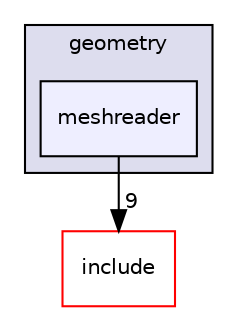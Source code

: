 digraph "Common/src/geometry/meshreader" {
  compound=true
  node [ fontsize="10", fontname="Helvetica"];
  edge [ labelfontsize="10", labelfontname="Helvetica"];
  subgraph clusterdir_97bb17c0245c58f47f6073f38444f0fc {
    graph [ bgcolor="#ddddee", pencolor="black", label="geometry" fontname="Helvetica", fontsize="10", URL="dir_97bb17c0245c58f47f6073f38444f0fc.html"]
  dir_116575717f697857cadb8c505fe51aa9 [shape=box, label="meshreader", style="filled", fillcolor="#eeeeff", pencolor="black", URL="dir_116575717f697857cadb8c505fe51aa9.html"];
  }
  dir_92cb2900980f09bf257878861626e98f [shape=box label="include" fillcolor="white" style="filled" color="red" URL="dir_92cb2900980f09bf257878861626e98f.html"];
  dir_116575717f697857cadb8c505fe51aa9->dir_92cb2900980f09bf257878861626e98f [headlabel="9", labeldistance=1.5 headhref="dir_000025_000001.html"];
}
